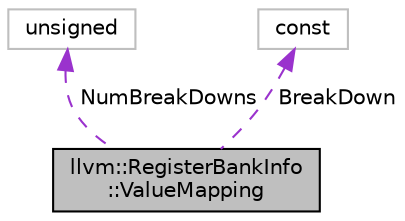digraph "llvm::RegisterBankInfo::ValueMapping"
{
 // LATEX_PDF_SIZE
  bgcolor="transparent";
  edge [fontname="Helvetica",fontsize="10",labelfontname="Helvetica",labelfontsize="10"];
  node [fontname="Helvetica",fontsize="10",shape=record];
  Node1 [label="llvm::RegisterBankInfo\l::ValueMapping",height=0.2,width=0.4,color="black", fillcolor="grey75", style="filled", fontcolor="black",tooltip="Helper struct that represents how a value is mapped through different register banks."];
  Node2 -> Node1 [dir="back",color="darkorchid3",fontsize="10",style="dashed",label=" NumBreakDowns" ,fontname="Helvetica"];
  Node2 [label="unsigned",height=0.2,width=0.4,color="grey75",tooltip=" "];
  Node3 -> Node1 [dir="back",color="darkorchid3",fontsize="10",style="dashed",label=" BreakDown" ,fontname="Helvetica"];
  Node3 [label="const",height=0.2,width=0.4,color="grey75",tooltip=" "];
}
